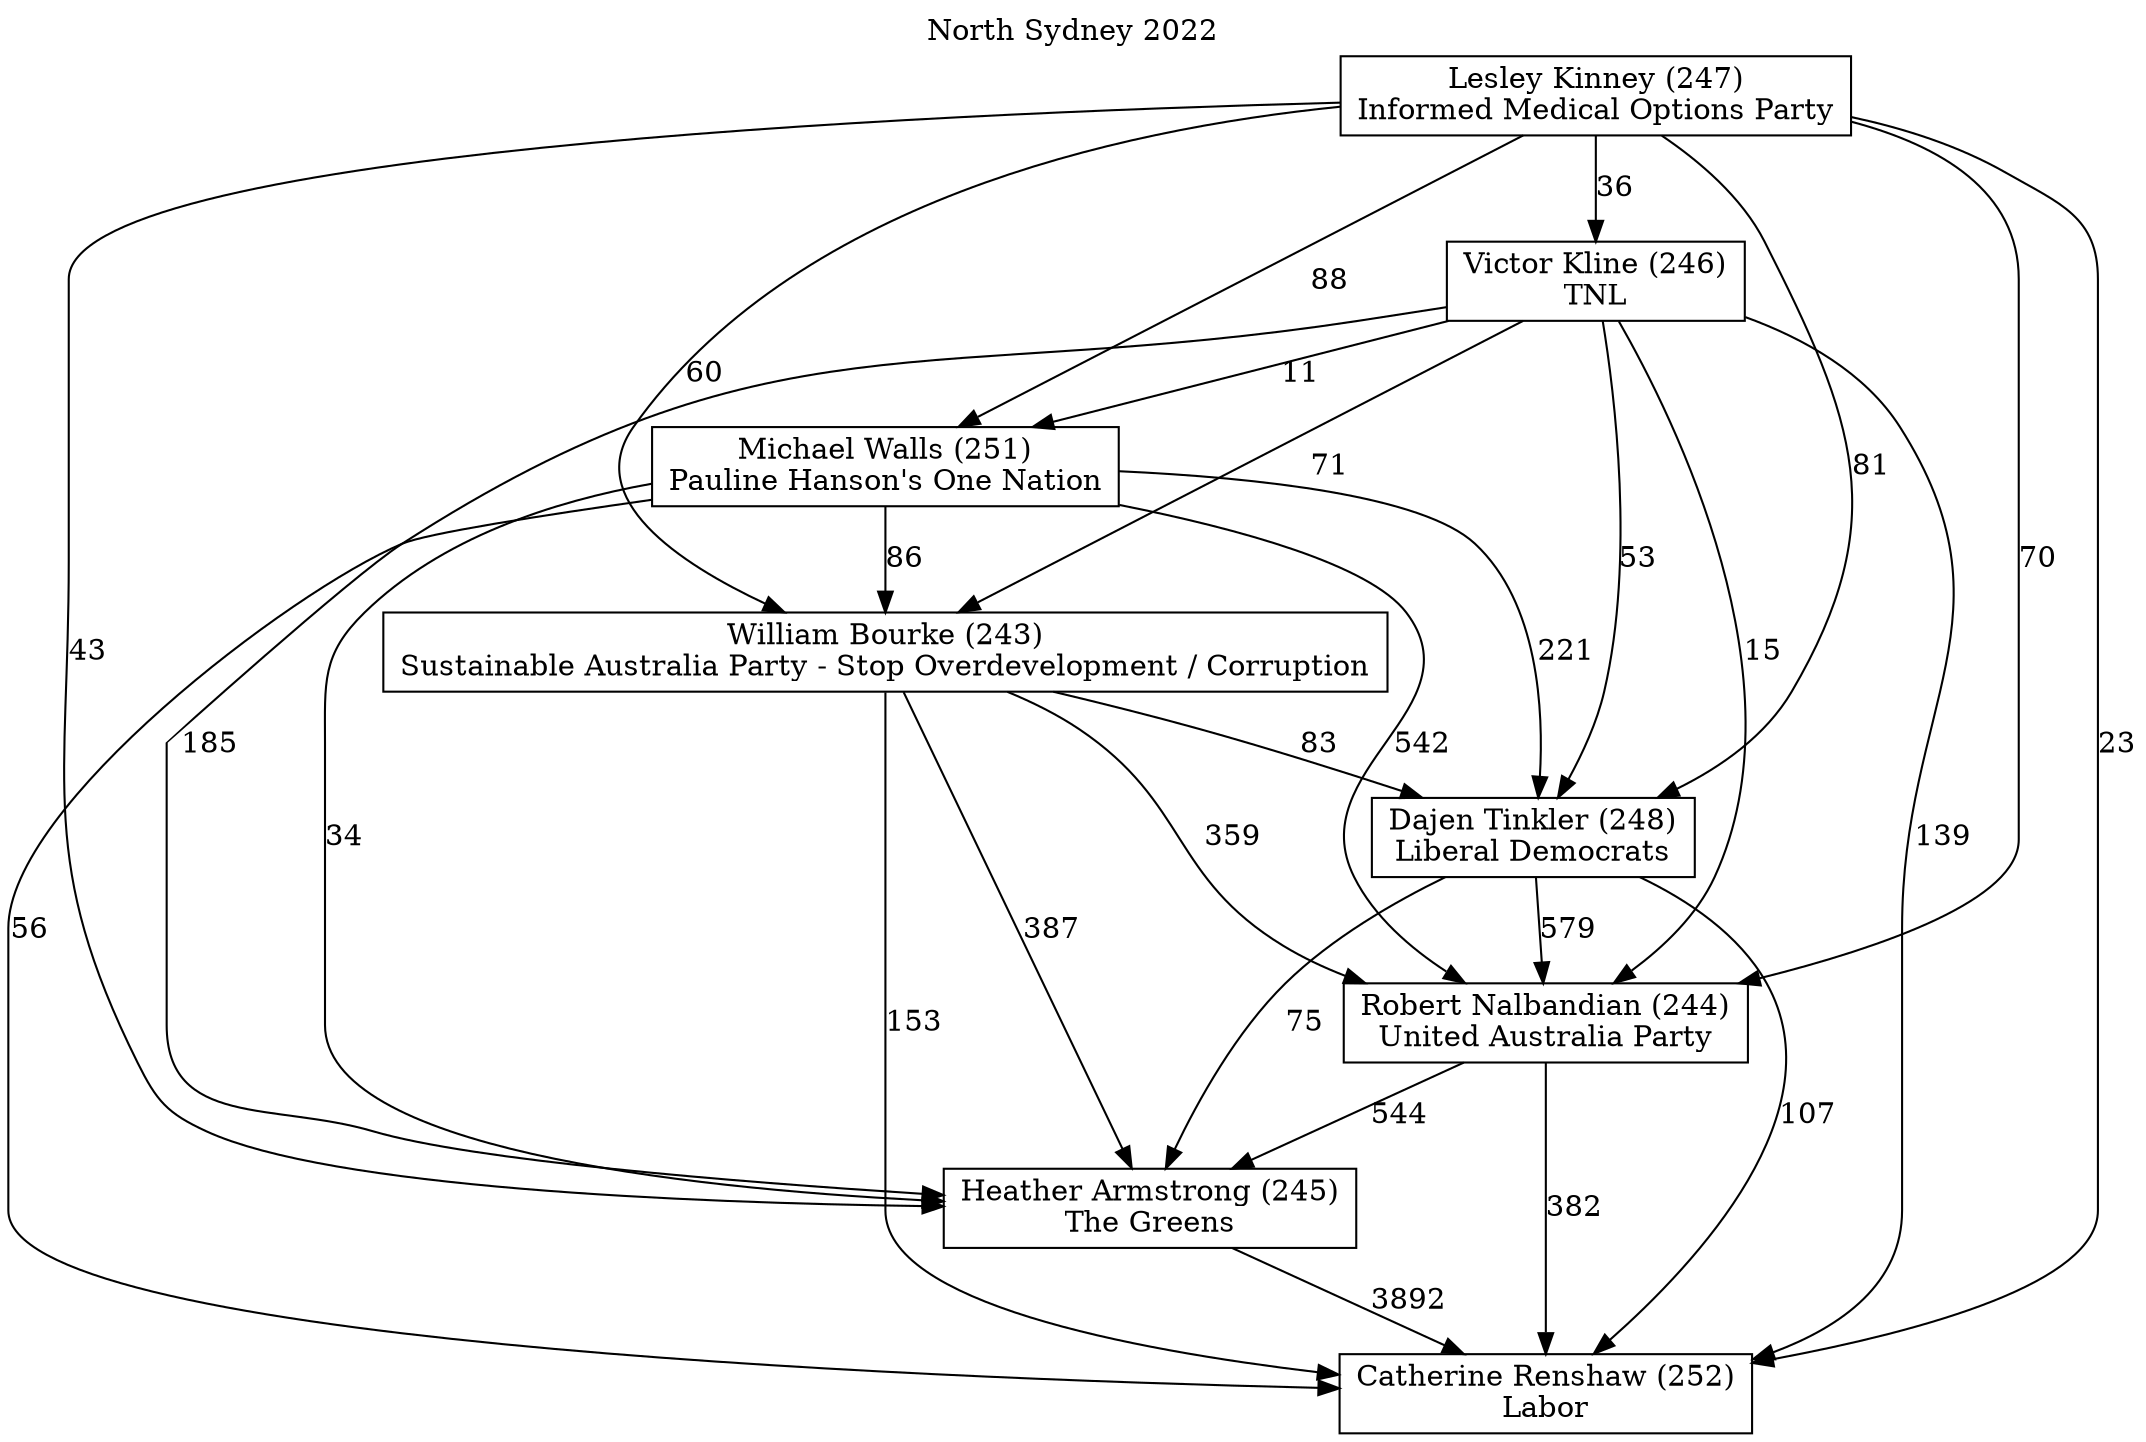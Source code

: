 // House preference flow
digraph "Catherine Renshaw (252)_North Sydney_2022" {
	graph [label="North Sydney 2022" labelloc=t mclimit=10]
	node [shape=box]
	"Dajen Tinkler (248)" [label="Dajen Tinkler (248)
Liberal Democrats"]
	"Heather Armstrong (245)" [label="Heather Armstrong (245)
The Greens"]
	"Robert Nalbandian (244)" [label="Robert Nalbandian (244)
United Australia Party"]
	"Michael Walls (251)" [label="Michael Walls (251)
Pauline Hanson's One Nation"]
	"William Bourke (243)" [label="William Bourke (243)
Sustainable Australia Party - Stop Overdevelopment / Corruption"]
	"Catherine Renshaw (252)" [label="Catherine Renshaw (252)
Labor"]
	"Victor Kline (246)" [label="Victor Kline (246)
TNL"]
	"Lesley Kinney (247)" [label="Lesley Kinney (247)
Informed Medical Options Party"]
	"Michael Walls (251)" -> "Catherine Renshaw (252)" [label=56]
	"William Bourke (243)" -> "Heather Armstrong (245)" [label=387]
	"Michael Walls (251)" -> "Heather Armstrong (245)" [label=34]
	"Michael Walls (251)" -> "William Bourke (243)" [label=86]
	"Heather Armstrong (245)" -> "Catherine Renshaw (252)" [label=3892]
	"William Bourke (243)" -> "Dajen Tinkler (248)" [label=83]
	"Lesley Kinney (247)" -> "Robert Nalbandian (244)" [label=70]
	"Dajen Tinkler (248)" -> "Heather Armstrong (245)" [label=75]
	"Lesley Kinney (247)" -> "Dajen Tinkler (248)" [label=81]
	"Lesley Kinney (247)" -> "Heather Armstrong (245)" [label=43]
	"Michael Walls (251)" -> "Robert Nalbandian (244)" [label=542]
	"Victor Kline (246)" -> "William Bourke (243)" [label=71]
	"Lesley Kinney (247)" -> "William Bourke (243)" [label=60]
	"Dajen Tinkler (248)" -> "Robert Nalbandian (244)" [label=579]
	"Victor Kline (246)" -> "Dajen Tinkler (248)" [label=53]
	"Victor Kline (246)" -> "Heather Armstrong (245)" [label=185]
	"Robert Nalbandian (244)" -> "Heather Armstrong (245)" [label=544]
	"Victor Kline (246)" -> "Catherine Renshaw (252)" [label=139]
	"Robert Nalbandian (244)" -> "Catherine Renshaw (252)" [label=382]
	"Lesley Kinney (247)" -> "Michael Walls (251)" [label=88]
	"William Bourke (243)" -> "Catherine Renshaw (252)" [label=153]
	"Victor Kline (246)" -> "Michael Walls (251)" [label=11]
	"Lesley Kinney (247)" -> "Catherine Renshaw (252)" [label=23]
	"Lesley Kinney (247)" -> "Victor Kline (246)" [label=36]
	"William Bourke (243)" -> "Robert Nalbandian (244)" [label=359]
	"Michael Walls (251)" -> "Dajen Tinkler (248)" [label=221]
	"Victor Kline (246)" -> "Robert Nalbandian (244)" [label=15]
	"Dajen Tinkler (248)" -> "Catherine Renshaw (252)" [label=107]
}
